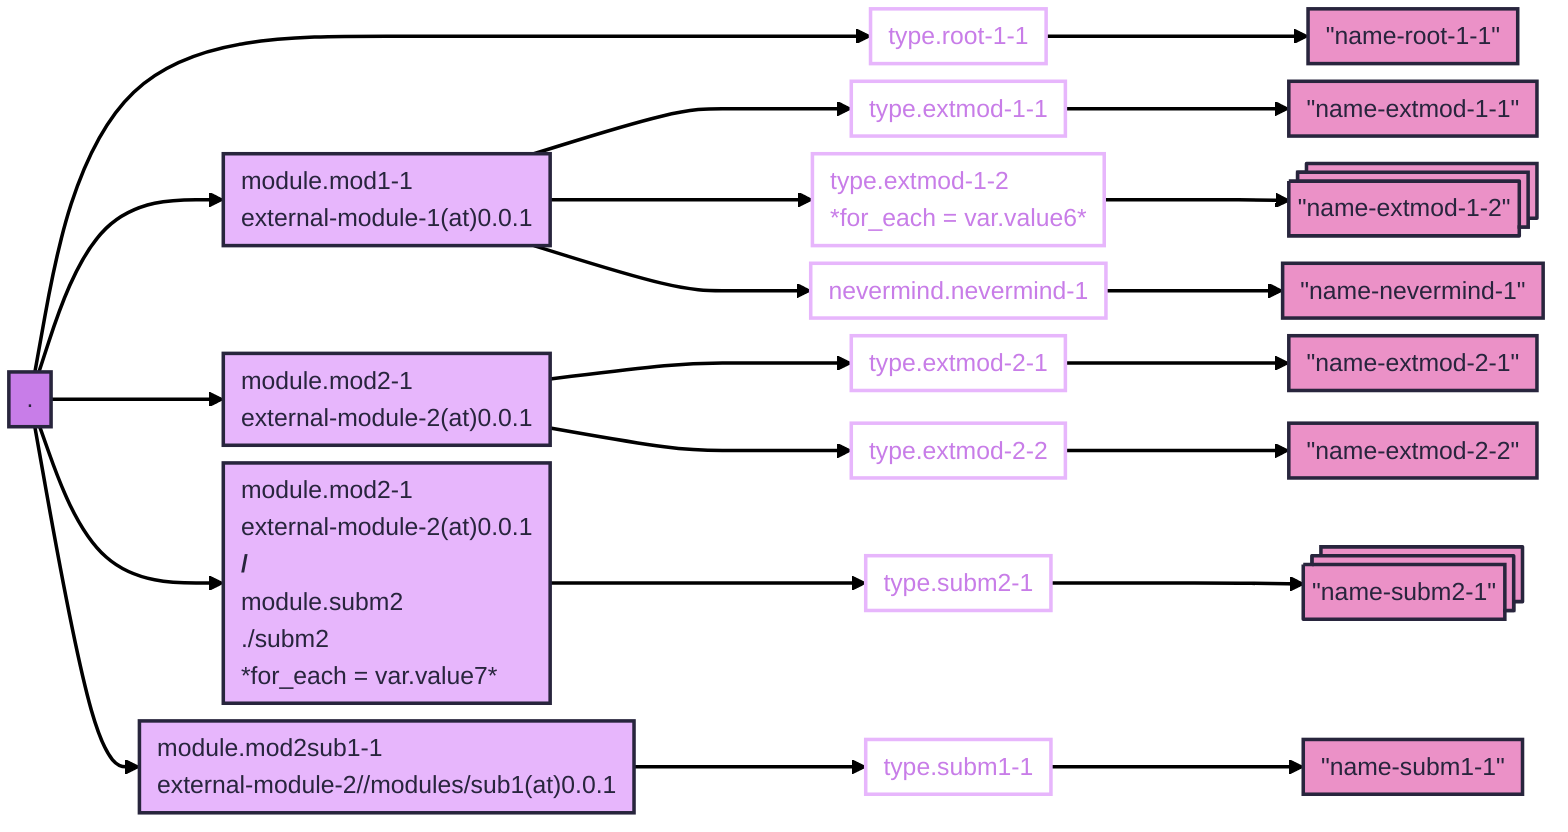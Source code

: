 ---
config:
  theme: redux
  flowchart:
    diagramPadding: 5
    padding: 5
    nodeSpacing: 10
    wrappingWidth: 700
---
flowchart LR
  classDef tf-path fill:#c87de8
  classDef tf-resource stroke:#e7b6fc,color:#c87de8,text-align:left
  classDef tf-int-mod fill:#e7b6fc,text-align:left
  classDef tf-ext-mod fill:#7da8e8,text-align:left
  classDef tf-name fill:#eb91c7
  p_m1["."]:::tf-path
  p_m1 ----> r_m1__m2["type.root-1-1"]:::tf-resource
  r_m1__m2 ---> n_m1__m2_n["#34;name-root-1-1#34;"]:::tf-name
  p_m1 --> m_m1__m3["module.mod1-1<br>external-module-1(at)0.0.1"]:::tf-int-mod
  m_m1__m3 ---> r_m1__m3__m4["type.extmod-1-1"]:::tf-resource
  r_m1__m3__m4 ---> n_m1__m3__m4_n["#34;name-extmod-1-1#34;"]:::tf-name
  m_m1__m3 ---> r_m1__m3__m5["type.extmod-1-2<br>*for_each = var.value6*"]:::tf-resource
  r_m1__m3__m5 ---> n_m1__m3__m5_n:::tf-name@{ shape: procs, label: "#34;name-extmod-1-2#34;"}
  m_m1__m3 ---> r_m1__m3__m6["nevermind.nevermind-1"]:::tf-resource
  r_m1__m3__m6 ---> n_m1__m3__m6_n["#34;name-nevermind-1#34;"]:::tf-name
  p_m1 --> m_m1__m7["module.mod2-1<br>external-module-2(at)0.0.1"]:::tf-int-mod
  m_m1__m7 ---> r_m1__m7__m8["type.extmod-2-1"]:::tf-resource
  r_m1__m7__m8 ---> n_m1__m7__m8_n["#34;name-extmod-2-1#34;"]:::tf-name
  m_m1__m7 ---> r_m1__m7__m9["type.extmod-2-2"]:::tf-resource
  r_m1__m7__m9 ---> n_m1__m7__m9_n["#34;name-extmod-2-2#34;"]:::tf-name
  p_m1 --> m_m1__m1__m7__m10["module.mod2-1<br>external-module-2(at)0.0.1<br><b>/</b><br>module.subm2<br>./subm2<br>*for_each = var.value7*"]:::tf-int-mod
  m_m1__m1__m7__m10 ---> r_m1__m1__m7__m10__m11["type.subm2-1"]:::tf-resource
  r_m1__m1__m7__m10__m11 ---> n_m1__m1__m7__m10__m11_n:::tf-name@{ shape: procs, label: "#34;name-subm2-1#34;"}
  p_m1 --> m_m1__m12["module.mod2sub1-1<br>external-module-2//modules/sub1(at)0.0.1"]:::tf-int-mod
  m_m1__m12 ---> r_m1__m12__m13["type.subm1-1"]:::tf-resource
  r_m1__m12__m13 ---> n_m1__m12__m13_n["#34;name-subm1-1#34;"]:::tf-name